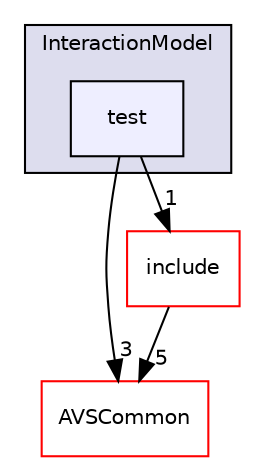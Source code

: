 digraph "/home/ANT.AMAZON.COM/womw/workplace/1.19_release/doxy/avs-device-sdk/CapabilityAgents/InteractionModel/test" {
  compound=true
  node [ fontsize="10", fontname="Helvetica"];
  edge [ labelfontsize="10", labelfontname="Helvetica"];
  subgraph clusterdir_011a3f6e181db4516776f7256f22dadd {
    graph [ bgcolor="#ddddee", pencolor="black", label="InteractionModel" fontname="Helvetica", fontsize="10", URL="dir_011a3f6e181db4516776f7256f22dadd.html"]
  dir_b819e75753f7bb77d8ca90a46d7111d0 [shape=box, label="test", style="filled", fillcolor="#eeeeff", pencolor="black", URL="dir_b819e75753f7bb77d8ca90a46d7111d0.html"];
  }
  dir_13e65effb2bde530b17b3d5eefcd0266 [shape=box label="AVSCommon" fillcolor="white" style="filled" color="red" URL="dir_13e65effb2bde530b17b3d5eefcd0266.html"];
  dir_92e60c09f9f8fe9882a06476c48c92c8 [shape=box label="include" fillcolor="white" style="filled" color="red" URL="dir_92e60c09f9f8fe9882a06476c48c92c8.html"];
  dir_b819e75753f7bb77d8ca90a46d7111d0->dir_13e65effb2bde530b17b3d5eefcd0266 [headlabel="3", labeldistance=1.5 headhref="dir_000214_000017.html"];
  dir_b819e75753f7bb77d8ca90a46d7111d0->dir_92e60c09f9f8fe9882a06476c48c92c8 [headlabel="1", labeldistance=1.5 headhref="dir_000214_000211.html"];
  dir_92e60c09f9f8fe9882a06476c48c92c8->dir_13e65effb2bde530b17b3d5eefcd0266 [headlabel="5", labeldistance=1.5 headhref="dir_000211_000017.html"];
}
